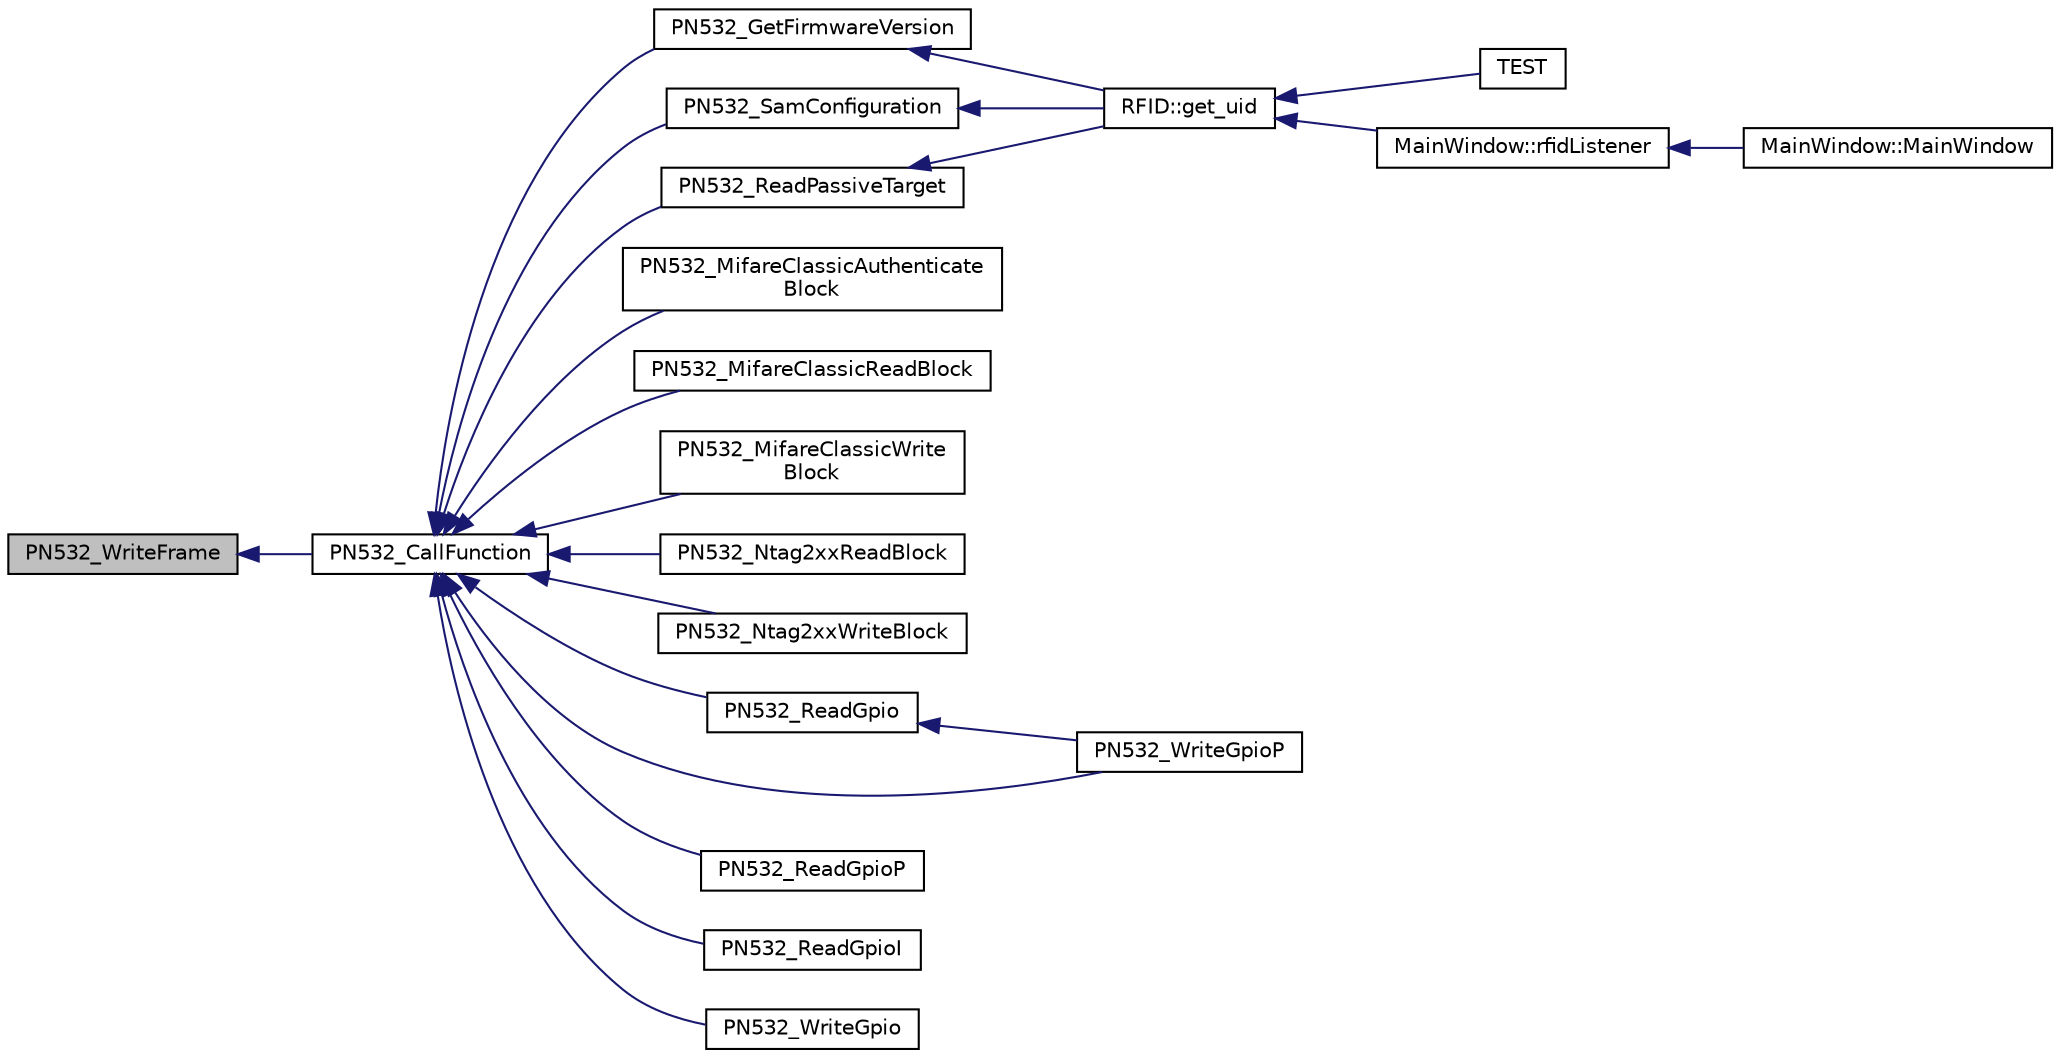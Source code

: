 digraph "PN532_WriteFrame"
{
  edge [fontname="Helvetica",fontsize="10",labelfontname="Helvetica",labelfontsize="10"];
  node [fontname="Helvetica",fontsize="10",shape=record];
  rankdir="LR";
  Node1 [label="PN532_WriteFrame",height=0.2,width=0.4,color="black", fillcolor="grey75", style="filled", fontcolor="black"];
  Node1 -> Node2 [dir="back",color="midnightblue",fontsize="10",style="solid"];
  Node2 [label="PN532_CallFunction",height=0.2,width=0.4,color="black", fillcolor="white", style="filled",URL="$pn532_8h.html#aa4146df1d7d798bbffb18e5a65b88d98",tooltip=": Send specified command to the PN532 and expect up to response_length. Will wait up to timeout secon..."];
  Node2 -> Node3 [dir="back",color="midnightblue",fontsize="10",style="solid"];
  Node3 [label="PN532_GetFirmwareVersion",height=0.2,width=0.4,color="black", fillcolor="white", style="filled",URL="$pn532_8h.html#a4a5149d342a7cbf16bd27775d35ab223",tooltip=": Call PN532 GetFirmwareVersion function and return a buff with the IC, Ver, Rev, and Support values..."];
  Node3 -> Node4 [dir="back",color="midnightblue",fontsize="10",style="solid"];
  Node4 [label="RFID::get_uid",height=0.2,width=0.4,color="black", fillcolor="white", style="filled",URL="$class_r_f_i_d.html#a99dfed3a0809e70d05b7b58fcaa4e292",tooltip="PN532 checks if card is present and read. "];
  Node4 -> Node5 [dir="back",color="midnightblue",fontsize="10",style="solid"];
  Node5 [label="TEST",height=0.2,width=0.4,color="black", fillcolor="white", style="filled",URL="$testas608_8h.html#a48bb703bfe66087b5ddd129d726b358e"];
  Node4 -> Node6 [dir="back",color="midnightblue",fontsize="10",style="solid"];
  Node6 [label="MainWindow::rfidListener",height=0.2,width=0.4,color="black", fillcolor="white", style="filled",URL="$class_main_window.html#af35c36df2b6650b0ea50d6afa5c24874",tooltip="Listener for RFID reader. "];
  Node6 -> Node7 [dir="back",color="midnightblue",fontsize="10",style="solid"];
  Node7 [label="MainWindow::MainWindow",height=0.2,width=0.4,color="black", fillcolor="white", style="filled",URL="$class_main_window.html#a996c5a2b6f77944776856f08ec30858d",tooltip="MainWindow Constructor. "];
  Node2 -> Node8 [dir="back",color="midnightblue",fontsize="10",style="solid"];
  Node8 [label="PN532_SamConfiguration",height=0.2,width=0.4,color="black", fillcolor="white", style="filled",URL="$pn532_8h.html#a92f904fc7bf1027b59f337434973efb6",tooltip=": Configure the PN532 to read MiFare cards. "];
  Node8 -> Node4 [dir="back",color="midnightblue",fontsize="10",style="solid"];
  Node2 -> Node9 [dir="back",color="midnightblue",fontsize="10",style="solid"];
  Node9 [label="PN532_ReadPassiveTarget",height=0.2,width=0.4,color="black", fillcolor="white", style="filled",URL="$pn532_8h.html#a5ff91aa6deba1450e4b10350be219ad5",tooltip=": Wait for a MiFare card to be available and return its UID when found. Will wait up to timeout secon..."];
  Node9 -> Node4 [dir="back",color="midnightblue",fontsize="10",style="solid"];
  Node2 -> Node10 [dir="back",color="midnightblue",fontsize="10",style="solid"];
  Node10 [label="PN532_MifareClassicAuthenticate\lBlock",height=0.2,width=0.4,color="black", fillcolor="white", style="filled",URL="$pn532_8h.html#a7eeb27d7c2ecff7914f7ebb7cdc235b3",tooltip=": Authenticate specified block number for a MiFare classic card. "];
  Node2 -> Node11 [dir="back",color="midnightblue",fontsize="10",style="solid"];
  Node11 [label="PN532_MifareClassicReadBlock",height=0.2,width=0.4,color="black", fillcolor="white", style="filled",URL="$pn532_8h.html#adf6f589be1bdf9799405b9e5f68562bc",tooltip=": Read a block of data from the card. Block number should be the block to read. "];
  Node2 -> Node12 [dir="back",color="midnightblue",fontsize="10",style="solid"];
  Node12 [label="PN532_MifareClassicWrite\lBlock",height=0.2,width=0.4,color="black", fillcolor="white", style="filled",URL="$pn532_8h.html#ad30ec43c8537d8ef4f918ca8dedebde8",tooltip=": Write a block of data to the card. Block number should be the block to write and data should be a b..."];
  Node2 -> Node13 [dir="back",color="midnightblue",fontsize="10",style="solid"];
  Node13 [label="PN532_Ntag2xxReadBlock",height=0.2,width=0.4,color="black", fillcolor="white", style="filled",URL="$pn532_8h.html#ae2fe91e2a40b5a38403a672860735413",tooltip=": Read a block of data from the card. Block number should be the block to read. "];
  Node2 -> Node14 [dir="back",color="midnightblue",fontsize="10",style="solid"];
  Node14 [label="PN532_Ntag2xxWriteBlock",height=0.2,width=0.4,color="black", fillcolor="white", style="filled",URL="$pn532_8h.html#a6ee17588025ca24892b5c156057b1fe2",tooltip=": Write a block of data to the card. Block number should be the block to write and data should be a b..."];
  Node2 -> Node15 [dir="back",color="midnightblue",fontsize="10",style="solid"];
  Node15 [label="PN532_ReadGpio",height=0.2,width=0.4,color="black", fillcolor="white", style="filled",URL="$pn532_8h.html#a063c81bf21873960691fe1d44fed64aa",tooltip=": Read the GPIO states. "];
  Node15 -> Node16 [dir="back",color="midnightblue",fontsize="10",style="solid"];
  Node16 [label="PN532_WriteGpioP",height=0.2,width=0.4,color="black", fillcolor="white", style="filled",URL="$pn532_8h.html#a74ce64964d676b92a18552b7338e82e9",tooltip=": Write the specified pin with given states. "];
  Node2 -> Node17 [dir="back",color="midnightblue",fontsize="10",style="solid"];
  Node17 [label="PN532_ReadGpioP",height=0.2,width=0.4,color="black", fillcolor="white", style="filled",URL="$pn532_8h.html#a86020520cbcff3fe83bccd90664f94b2",tooltip=": Read the GPIO state of specified pins in (P30 ... P35). "];
  Node2 -> Node18 [dir="back",color="midnightblue",fontsize="10",style="solid"];
  Node18 [label="PN532_ReadGpioI",height=0.2,width=0.4,color="black", fillcolor="white", style="filled",URL="$pn532_8h.html#ac4dc75442bfccba7150de41a73570c50",tooltip=": Read the GPIO state of I0 or I1 pin. "];
  Node2 -> Node19 [dir="back",color="midnightblue",fontsize="10",style="solid"];
  Node19 [label="PN532_WriteGpio",height=0.2,width=0.4,color="black", fillcolor="white", style="filled",URL="$pn532_8h.html#a0e2a8da61dadb7eb1c517312da114cdb",tooltip=": Write the GPIO states. "];
  Node2 -> Node16 [dir="back",color="midnightblue",fontsize="10",style="solid"];
}
